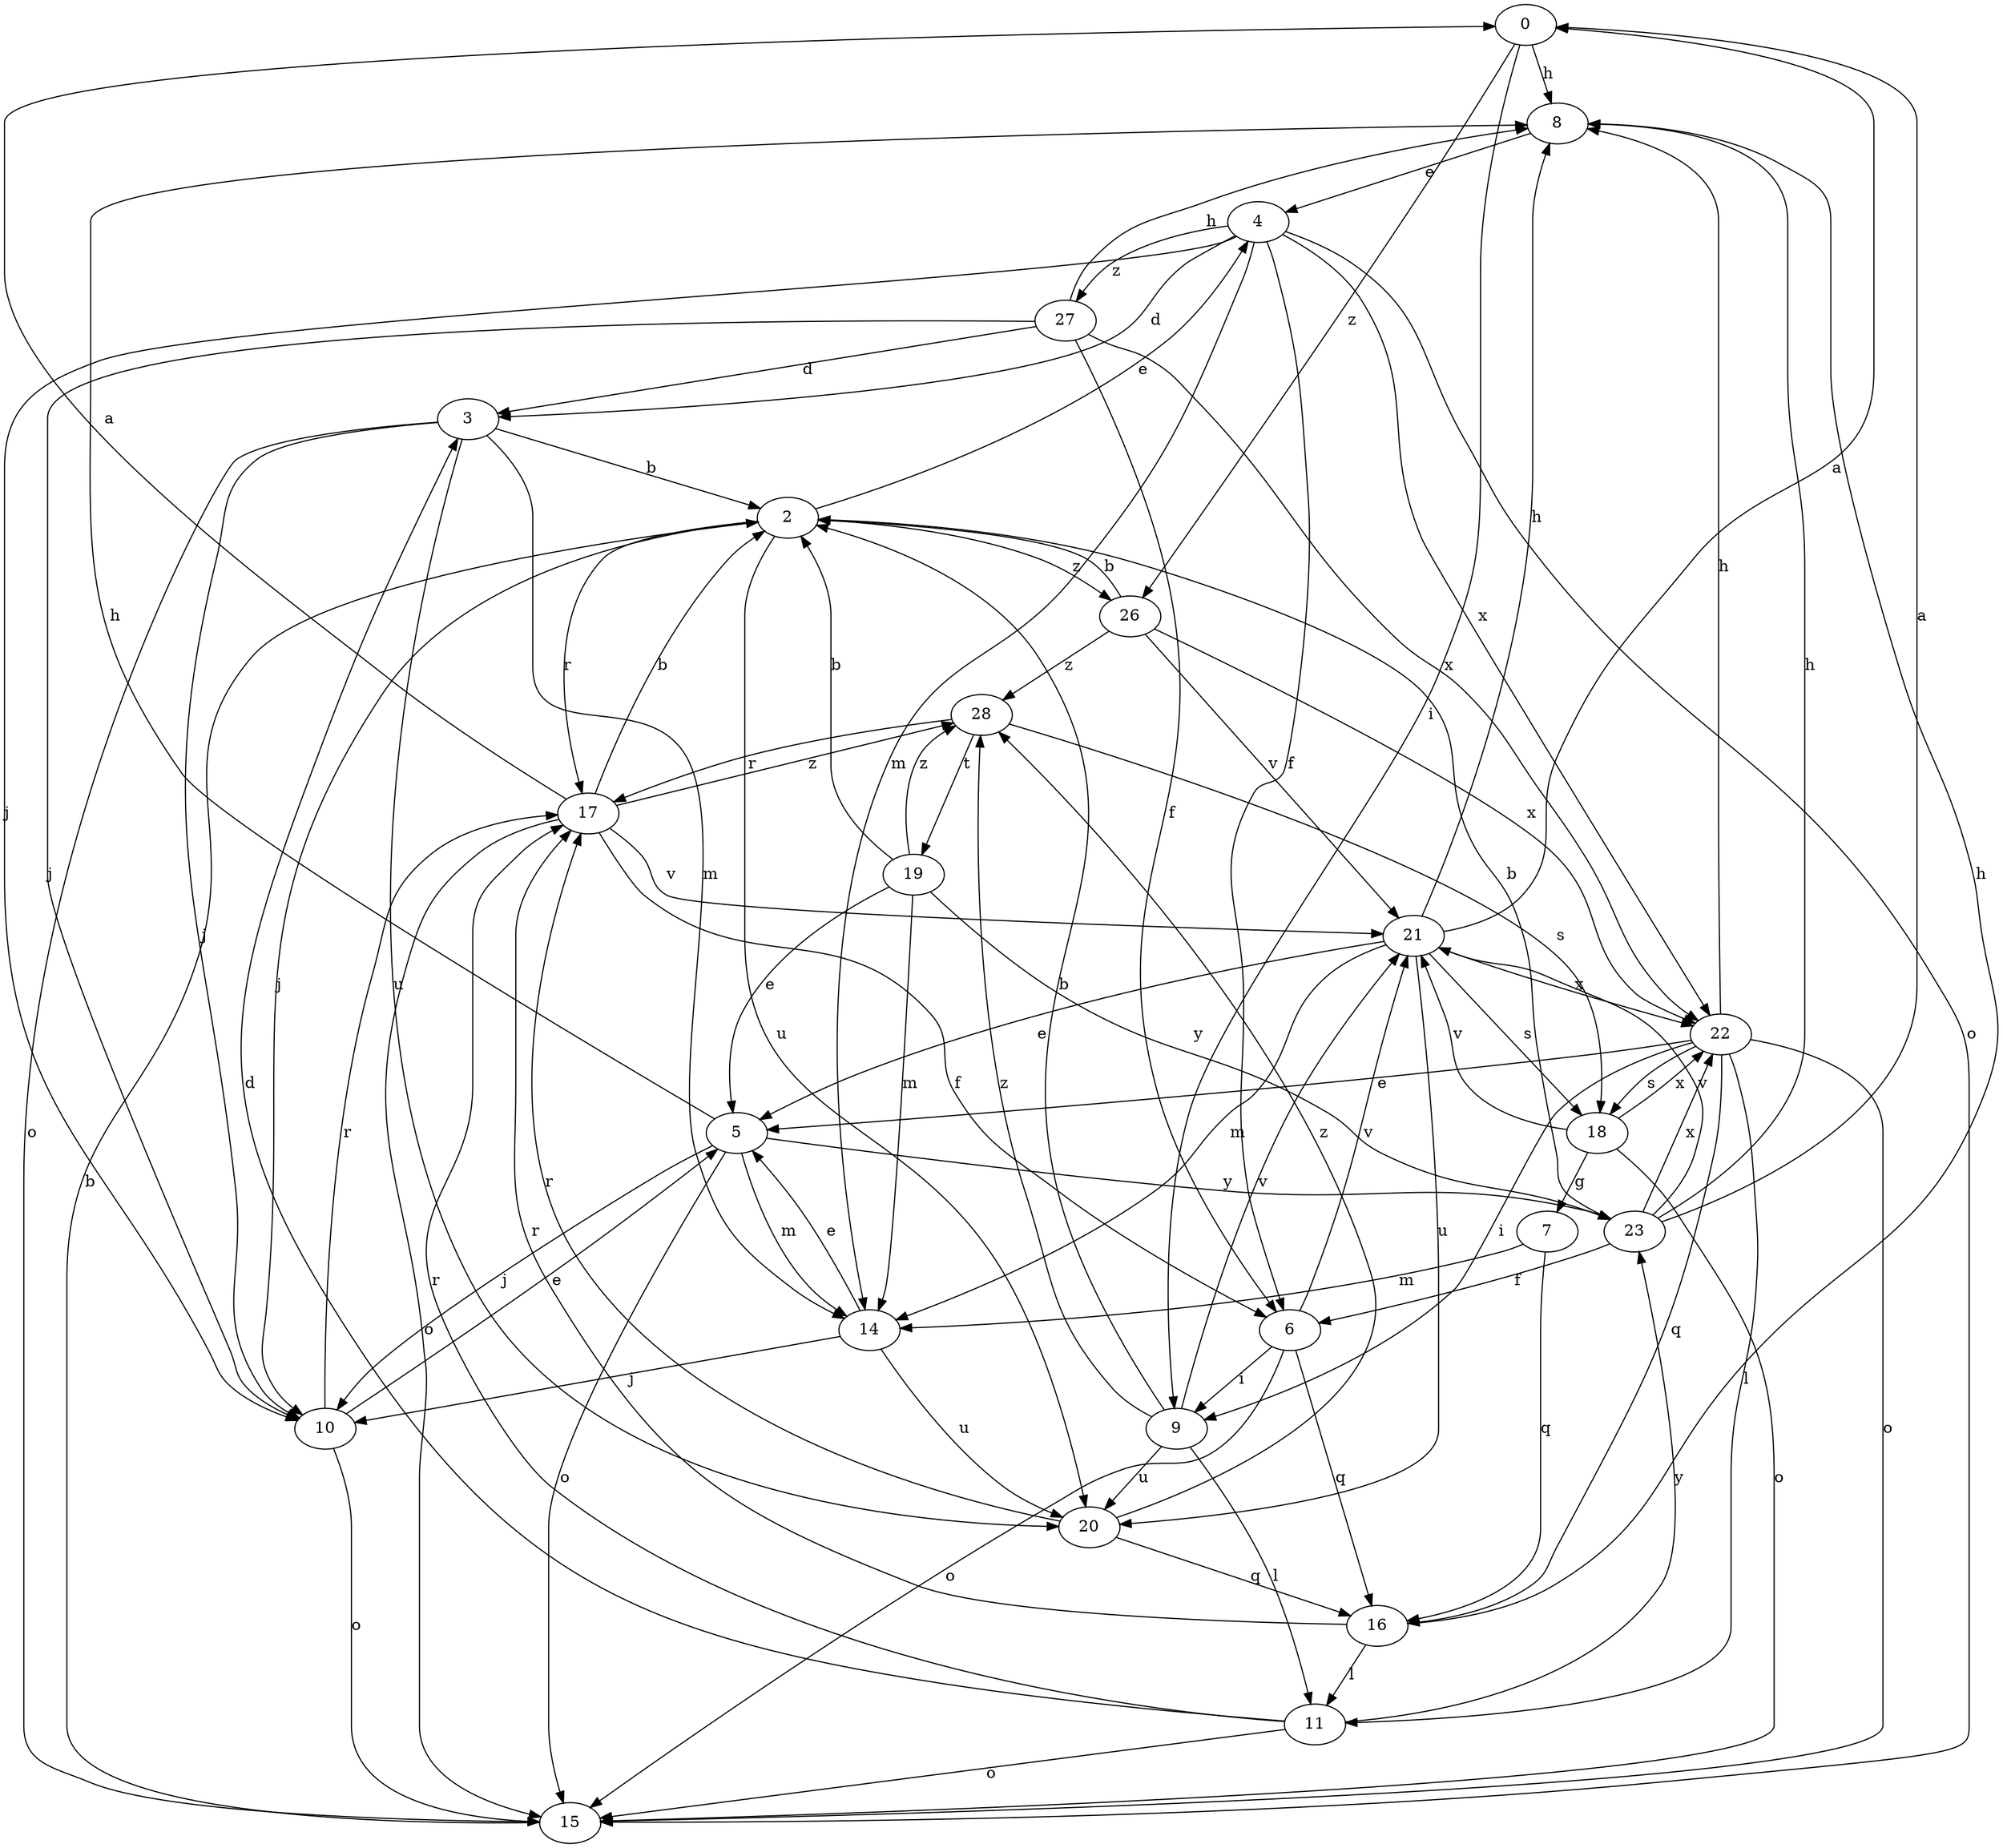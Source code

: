 strict digraph  {
0;
2;
3;
4;
5;
6;
7;
8;
9;
10;
11;
14;
15;
16;
17;
18;
19;
20;
21;
22;
23;
26;
27;
28;
0 -> 8  [label=h];
0 -> 9  [label=i];
0 -> 26  [label=z];
2 -> 4  [label=e];
2 -> 10  [label=j];
2 -> 17  [label=r];
2 -> 20  [label=u];
2 -> 26  [label=z];
3 -> 2  [label=b];
3 -> 10  [label=j];
3 -> 14  [label=m];
3 -> 15  [label=o];
3 -> 20  [label=u];
4 -> 3  [label=d];
4 -> 6  [label=f];
4 -> 10  [label=j];
4 -> 14  [label=m];
4 -> 15  [label=o];
4 -> 22  [label=x];
4 -> 27  [label=z];
5 -> 8  [label=h];
5 -> 10  [label=j];
5 -> 14  [label=m];
5 -> 15  [label=o];
5 -> 23  [label=y];
6 -> 9  [label=i];
6 -> 15  [label=o];
6 -> 16  [label=q];
6 -> 21  [label=v];
7 -> 14  [label=m];
7 -> 16  [label=q];
8 -> 4  [label=e];
9 -> 2  [label=b];
9 -> 11  [label=l];
9 -> 20  [label=u];
9 -> 21  [label=v];
9 -> 28  [label=z];
10 -> 5  [label=e];
10 -> 15  [label=o];
10 -> 17  [label=r];
11 -> 3  [label=d];
11 -> 15  [label=o];
11 -> 17  [label=r];
11 -> 23  [label=y];
14 -> 5  [label=e];
14 -> 10  [label=j];
14 -> 20  [label=u];
15 -> 2  [label=b];
16 -> 8  [label=h];
16 -> 11  [label=l];
16 -> 17  [label=r];
17 -> 0  [label=a];
17 -> 2  [label=b];
17 -> 6  [label=f];
17 -> 15  [label=o];
17 -> 21  [label=v];
17 -> 28  [label=z];
18 -> 7  [label=g];
18 -> 15  [label=o];
18 -> 21  [label=v];
18 -> 22  [label=x];
19 -> 2  [label=b];
19 -> 5  [label=e];
19 -> 14  [label=m];
19 -> 23  [label=y];
19 -> 28  [label=z];
20 -> 16  [label=q];
20 -> 17  [label=r];
20 -> 28  [label=z];
21 -> 0  [label=a];
21 -> 5  [label=e];
21 -> 8  [label=h];
21 -> 14  [label=m];
21 -> 18  [label=s];
21 -> 20  [label=u];
21 -> 22  [label=x];
22 -> 5  [label=e];
22 -> 8  [label=h];
22 -> 9  [label=i];
22 -> 11  [label=l];
22 -> 15  [label=o];
22 -> 16  [label=q];
22 -> 18  [label=s];
23 -> 0  [label=a];
23 -> 2  [label=b];
23 -> 6  [label=f];
23 -> 8  [label=h];
23 -> 21  [label=v];
23 -> 22  [label=x];
26 -> 2  [label=b];
26 -> 21  [label=v];
26 -> 22  [label=x];
26 -> 28  [label=z];
27 -> 3  [label=d];
27 -> 6  [label=f];
27 -> 8  [label=h];
27 -> 10  [label=j];
27 -> 22  [label=x];
28 -> 17  [label=r];
28 -> 18  [label=s];
28 -> 19  [label=t];
}
